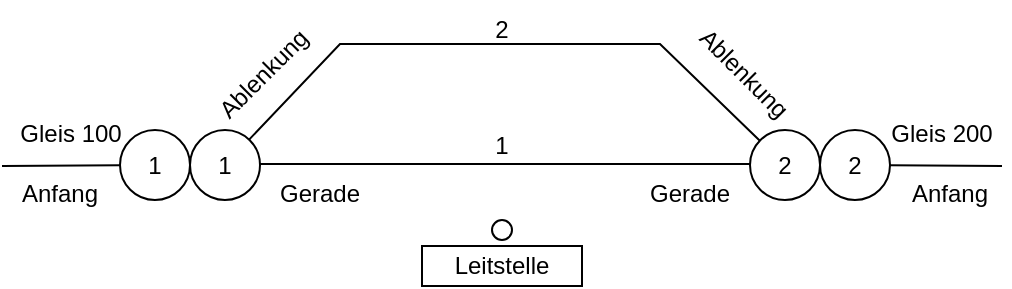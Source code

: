 <mxfile version="24.0.3" type="github">
  <diagram name="Page-1" id="PqVycLIDRC53w06UF1cB">
    <mxGraphModel dx="2058" dy="1103" grid="1" gridSize="10" guides="1" tooltips="1" connect="1" arrows="1" fold="1" page="1" pageScale="1" pageWidth="850" pageHeight="1100" math="0" shadow="0">
      <root>
        <mxCell id="0" />
        <mxCell id="1" parent="0" />
        <mxCell id="6KE7nwazPGSkjoAYlFDG-3" value="" style="endArrow=none;html=1;rounded=0;" parent="1" target="6KE7nwazPGSkjoAYlFDG-16" edge="1">
          <mxGeometry width="50" height="50" relative="1" as="geometry">
            <mxPoint x="10" y="93" as="sourcePoint" />
            <mxPoint x="-21.0" y="91.93" as="targetPoint" />
          </mxGeometry>
        </mxCell>
        <mxCell id="6KE7nwazPGSkjoAYlFDG-4" value="" style="endArrow=none;html=1;rounded=0;" parent="1" edge="1">
          <mxGeometry width="50" height="50" relative="1" as="geometry">
            <mxPoint x="139" y="92" as="sourcePoint" />
            <mxPoint x="384" y="92" as="targetPoint" />
          </mxGeometry>
        </mxCell>
        <mxCell id="6KE7nwazPGSkjoAYlFDG-5" value="" style="endArrow=none;html=1;rounded=0;" parent="1" source="6KE7nwazPGSkjoAYlFDG-8" target="6KE7nwazPGSkjoAYlFDG-9" edge="1">
          <mxGeometry width="50" height="50" relative="1" as="geometry">
            <mxPoint x="141" y="72" as="sourcePoint" />
            <mxPoint x="381" y="72" as="targetPoint" />
            <Array as="points">
              <mxPoint x="179" y="32" />
              <mxPoint x="339" y="32" />
            </Array>
          </mxGeometry>
        </mxCell>
        <mxCell id="6KE7nwazPGSkjoAYlFDG-10" value="Anfang" style="text;html=1;align=center;verticalAlign=middle;whiteSpace=wrap;rounded=0;" parent="1" vertex="1">
          <mxGeometry x="9" y="92" width="60" height="30" as="geometry" />
        </mxCell>
        <mxCell id="6KE7nwazPGSkjoAYlFDG-8" value="1" style="ellipse;whiteSpace=wrap;html=1;aspect=fixed;" parent="1" vertex="1">
          <mxGeometry x="104" y="75" width="35" height="35" as="geometry" />
        </mxCell>
        <mxCell id="6KE7nwazPGSkjoAYlFDG-9" value="2" style="ellipse;whiteSpace=wrap;html=1;aspect=fixed;" parent="1" vertex="1">
          <mxGeometry x="384" y="75" width="35" height="35" as="geometry" />
        </mxCell>
        <mxCell id="6KE7nwazPGSkjoAYlFDG-11" value="Ablenkung" style="text;html=1;align=center;verticalAlign=middle;whiteSpace=wrap;rounded=0;rotation=-45;" parent="1" vertex="1">
          <mxGeometry x="111" y="32" width="60" height="30" as="geometry" />
        </mxCell>
        <mxCell id="6KE7nwazPGSkjoAYlFDG-12" value="Gerade" style="text;html=1;align=center;verticalAlign=middle;whiteSpace=wrap;rounded=0;" parent="1" vertex="1">
          <mxGeometry x="139" y="92" width="60" height="30" as="geometry" />
        </mxCell>
        <mxCell id="6KE7nwazPGSkjoAYlFDG-13" value="Gerade" style="text;html=1;align=center;verticalAlign=middle;whiteSpace=wrap;rounded=0;" parent="1" vertex="1">
          <mxGeometry x="324" y="92" width="60" height="30" as="geometry" />
        </mxCell>
        <mxCell id="6KE7nwazPGSkjoAYlFDG-14" value="Anfang" style="text;html=1;align=center;verticalAlign=middle;whiteSpace=wrap;rounded=0;" parent="1" vertex="1">
          <mxGeometry x="454" y="92" width="60" height="30" as="geometry" />
        </mxCell>
        <mxCell id="6KE7nwazPGSkjoAYlFDG-15" value="Ablenkung" style="text;html=1;align=center;verticalAlign=middle;whiteSpace=wrap;rounded=0;rotation=45;" parent="1" vertex="1">
          <mxGeometry x="351" y="32" width="60" height="30" as="geometry" />
        </mxCell>
        <mxCell id="6KE7nwazPGSkjoAYlFDG-16" value="1" style="ellipse;whiteSpace=wrap;html=1;aspect=fixed;" parent="1" vertex="1">
          <mxGeometry x="69" y="75" width="35" height="35" as="geometry" />
        </mxCell>
        <mxCell id="6KE7nwazPGSkjoAYlFDG-17" value="2" style="ellipse;whiteSpace=wrap;html=1;aspect=fixed;" parent="1" vertex="1">
          <mxGeometry x="419" y="75" width="35" height="35" as="geometry" />
        </mxCell>
        <mxCell id="6KE7nwazPGSkjoAYlFDG-18" value="" style="endArrow=none;html=1;rounded=0;" parent="1" source="6KE7nwazPGSkjoAYlFDG-17" edge="1">
          <mxGeometry width="50" height="50" relative="1" as="geometry">
            <mxPoint x="549" y="102" as="sourcePoint" />
            <mxPoint x="510" y="93" as="targetPoint" />
          </mxGeometry>
        </mxCell>
        <mxCell id="gZCIgl4EyGBLnfhaR0F1-2" value="2" style="text;html=1;align=center;verticalAlign=middle;whiteSpace=wrap;rounded=0;" parent="1" vertex="1">
          <mxGeometry x="230" y="10" width="60" height="30" as="geometry" />
        </mxCell>
        <mxCell id="gZCIgl4EyGBLnfhaR0F1-3" value="1" style="text;html=1;align=center;verticalAlign=middle;whiteSpace=wrap;rounded=0;" parent="1" vertex="1">
          <mxGeometry x="230" y="68" width="60" height="30" as="geometry" />
        </mxCell>
        <mxCell id="4YfFKcLlDtMW2i_BgAau-5" value="" style="ellipse;whiteSpace=wrap;html=1;aspect=fixed;" vertex="1" parent="1">
          <mxGeometry x="255" y="120" width="10" height="10" as="geometry" />
        </mxCell>
        <mxCell id="4YfFKcLlDtMW2i_BgAau-6" value="Leitstelle" style="rounded=0;whiteSpace=wrap;html=1;" vertex="1" parent="1">
          <mxGeometry x="220" y="133" width="80" height="20" as="geometry" />
        </mxCell>
        <mxCell id="4YfFKcLlDtMW2i_BgAau-7" value="Gleis 100" style="text;html=1;align=center;verticalAlign=middle;resizable=0;points=[];autosize=1;strokeColor=none;fillColor=none;" vertex="1" parent="1">
          <mxGeometry x="9" y="62" width="70" height="30" as="geometry" />
        </mxCell>
        <mxCell id="4YfFKcLlDtMW2i_BgAau-8" value="Gleis 200" style="text;html=1;align=center;verticalAlign=middle;whiteSpace=wrap;rounded=0;" vertex="1" parent="1">
          <mxGeometry x="450" y="62" width="60" height="30" as="geometry" />
        </mxCell>
      </root>
    </mxGraphModel>
  </diagram>
</mxfile>
